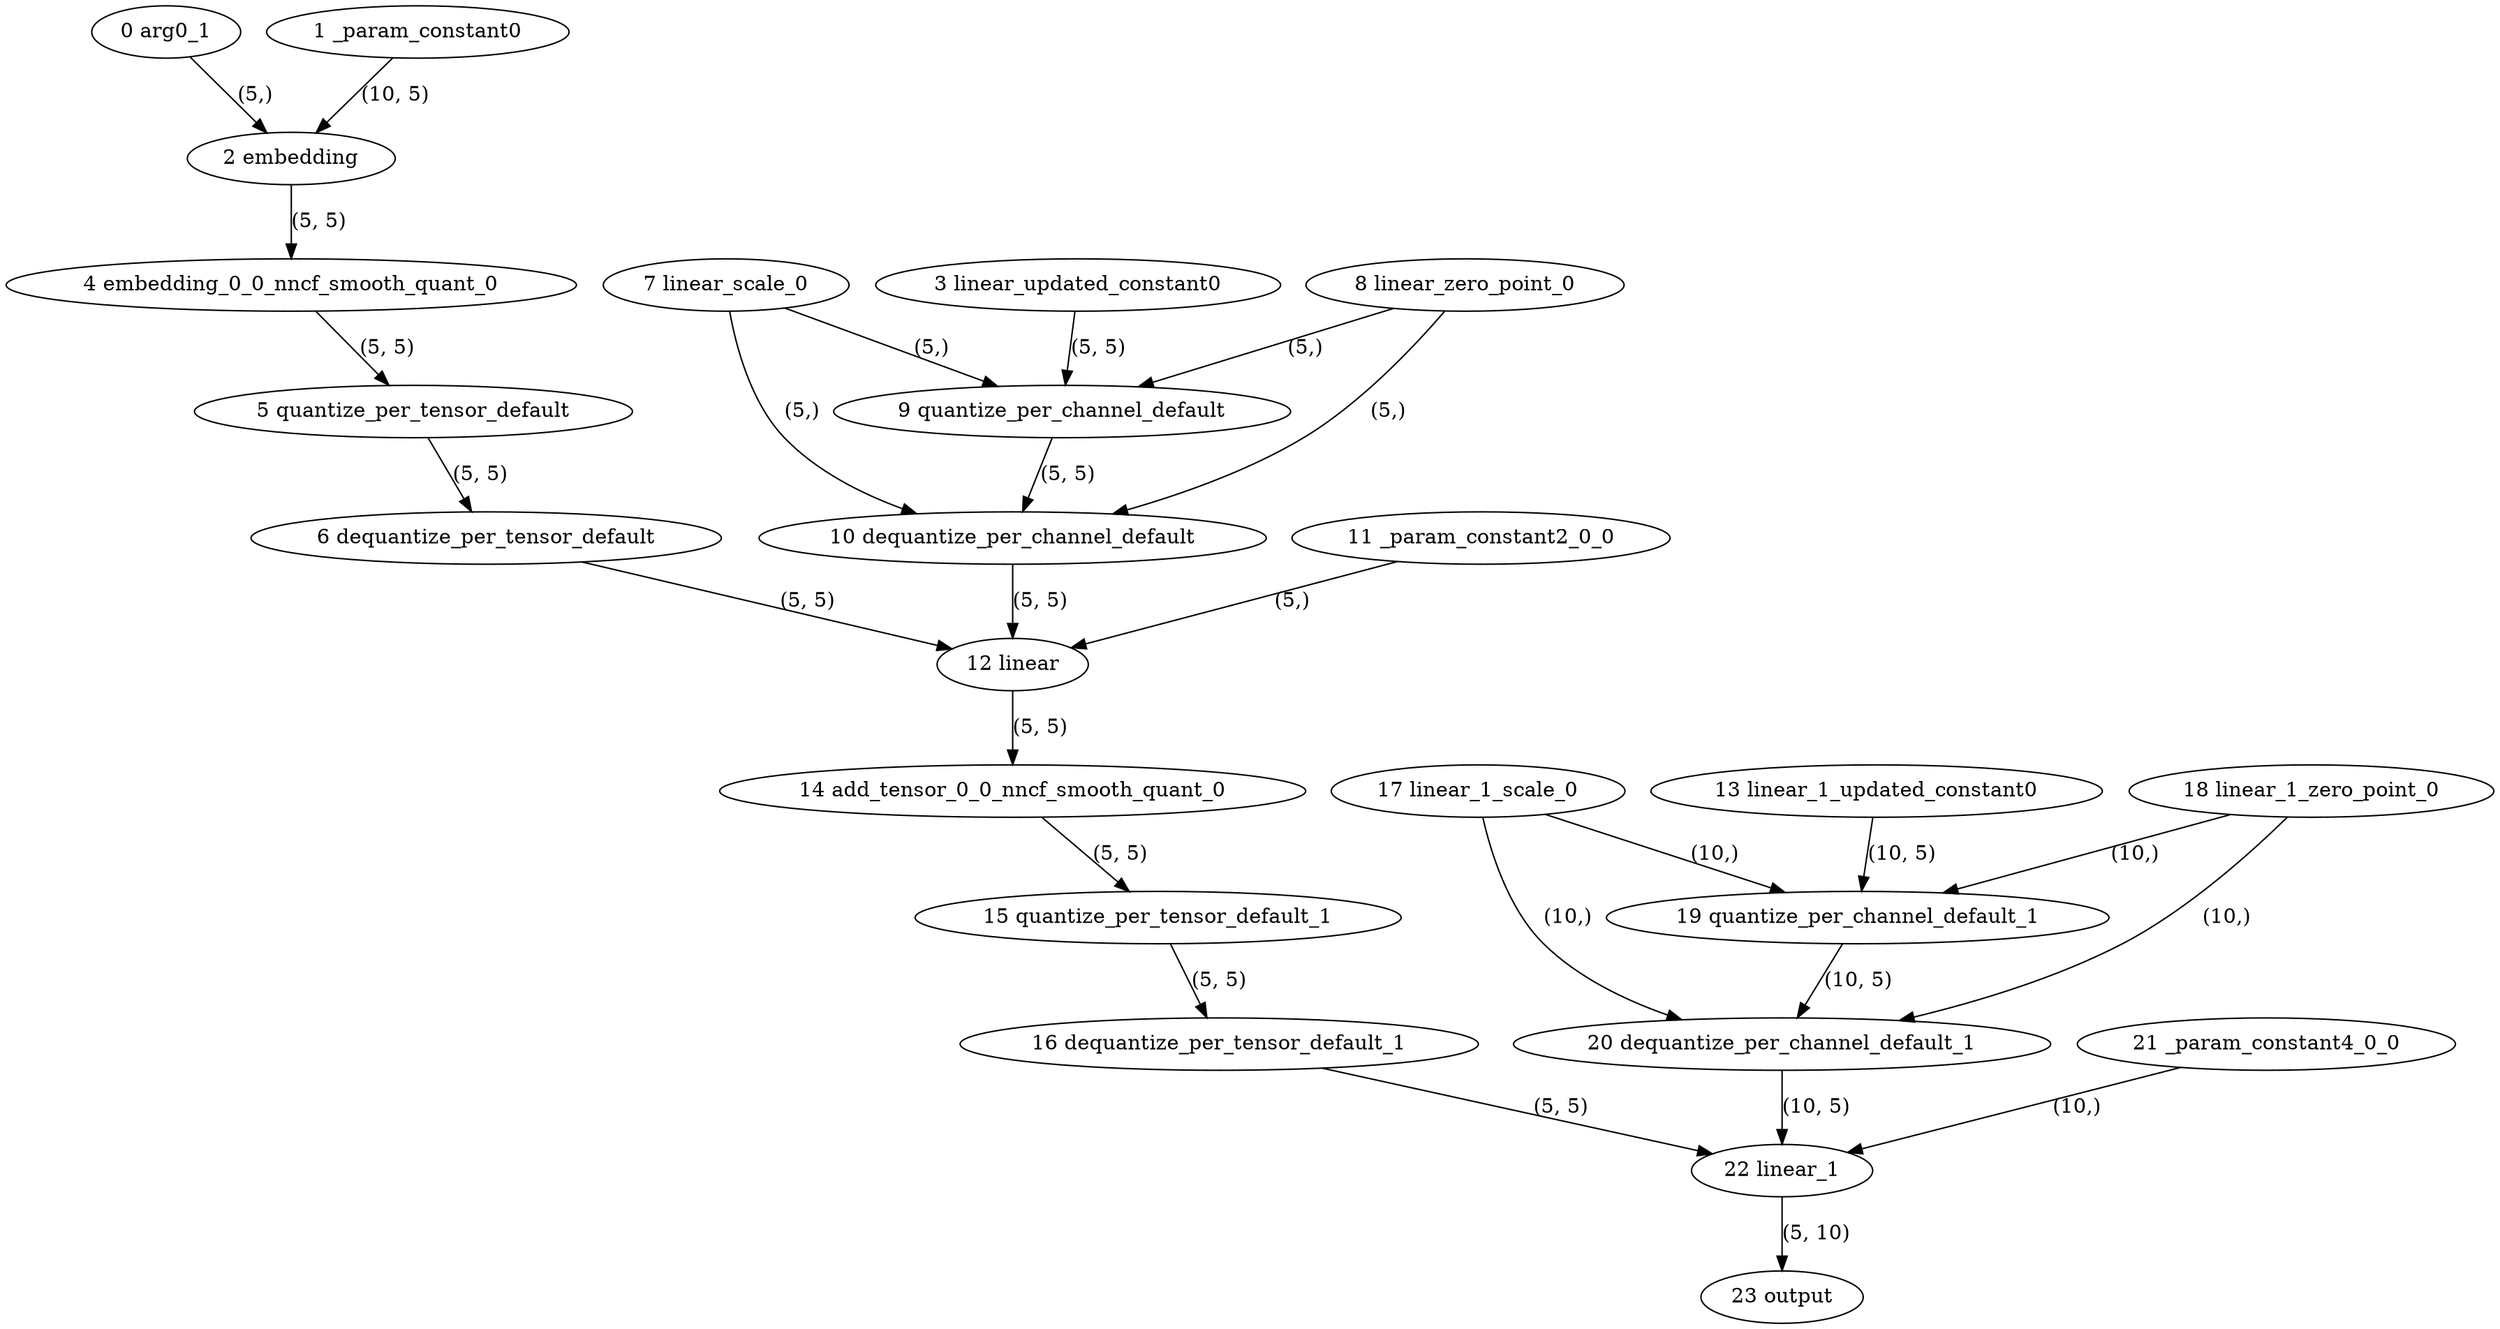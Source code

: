 strict digraph  {
"0 arg0_1" [id=0, type=input];
"1 _param_constant0" [id=1, type=get_attr];
"2 embedding" [id=2, type=embedding];
"3 linear_updated_constant0" [id=3, type=get_attr];
"4 embedding_0_0_nncf_smooth_quant_0" [id=4, type=call_module];
"5 quantize_per_tensor_default" [id=5, type=quantize_per_tensor];
"6 dequantize_per_tensor_default" [id=6, type=dequantize_per_tensor];
"7 linear_scale_0" [id=7, type=get_attr];
"8 linear_zero_point_0" [id=8, type=get_attr];
"9 quantize_per_channel_default" [id=9, type=quantize_per_channel];
"10 dequantize_per_channel_default" [id=10, type=dequantize_per_channel];
"11 _param_constant2_0_0" [id=11, type=get_attr];
"12 linear" [id=12, type=linear];
"13 linear_1_updated_constant0" [id=13, type=get_attr];
"14 add_tensor_0_0_nncf_smooth_quant_0" [id=14, type=call_module];
"15 quantize_per_tensor_default_1" [id=15, type=quantize_per_tensor];
"16 dequantize_per_tensor_default_1" [id=16, type=dequantize_per_tensor];
"17 linear_1_scale_0" [id=17, type=get_attr];
"18 linear_1_zero_point_0" [id=18, type=get_attr];
"19 quantize_per_channel_default_1" [id=19, type=quantize_per_channel];
"20 dequantize_per_channel_default_1" [id=20, type=dequantize_per_channel];
"21 _param_constant4_0_0" [id=21, type=get_attr];
"22 linear_1" [id=22, type=linear];
"23 output" [id=23, type=output];
"0 arg0_1" -> "2 embedding"  [label="(5,)", style=solid];
"1 _param_constant0" -> "2 embedding"  [label="(10, 5)", style=solid];
"2 embedding" -> "4 embedding_0_0_nncf_smooth_quant_0"  [label="(5, 5)", style=solid];
"3 linear_updated_constant0" -> "9 quantize_per_channel_default"  [label="(5, 5)", style=solid];
"4 embedding_0_0_nncf_smooth_quant_0" -> "5 quantize_per_tensor_default"  [label="(5, 5)", style=solid];
"5 quantize_per_tensor_default" -> "6 dequantize_per_tensor_default"  [label="(5, 5)", style=solid];
"6 dequantize_per_tensor_default" -> "12 linear"  [label="(5, 5)", style=solid];
"7 linear_scale_0" -> "9 quantize_per_channel_default"  [label="(5,)", style=solid];
"7 linear_scale_0" -> "10 dequantize_per_channel_default"  [label="(5,)", style=solid];
"8 linear_zero_point_0" -> "9 quantize_per_channel_default"  [label="(5,)", style=solid];
"8 linear_zero_point_0" -> "10 dequantize_per_channel_default"  [label="(5,)", style=solid];
"9 quantize_per_channel_default" -> "10 dequantize_per_channel_default"  [label="(5, 5)", style=solid];
"10 dequantize_per_channel_default" -> "12 linear"  [label="(5, 5)", style=solid];
"11 _param_constant2_0_0" -> "12 linear"  [label="(5,)", style=solid];
"12 linear" -> "14 add_tensor_0_0_nncf_smooth_quant_0"  [label="(5, 5)", style=solid];
"13 linear_1_updated_constant0" -> "19 quantize_per_channel_default_1"  [label="(10, 5)", style=solid];
"14 add_tensor_0_0_nncf_smooth_quant_0" -> "15 quantize_per_tensor_default_1"  [label="(5, 5)", style=solid];
"15 quantize_per_tensor_default_1" -> "16 dequantize_per_tensor_default_1"  [label="(5, 5)", style=solid];
"16 dequantize_per_tensor_default_1" -> "22 linear_1"  [label="(5, 5)", style=solid];
"17 linear_1_scale_0" -> "19 quantize_per_channel_default_1"  [label="(10,)", style=solid];
"17 linear_1_scale_0" -> "20 dequantize_per_channel_default_1"  [label="(10,)", style=solid];
"18 linear_1_zero_point_0" -> "19 quantize_per_channel_default_1"  [label="(10,)", style=solid];
"18 linear_1_zero_point_0" -> "20 dequantize_per_channel_default_1"  [label="(10,)", style=solid];
"19 quantize_per_channel_default_1" -> "20 dequantize_per_channel_default_1"  [label="(10, 5)", style=solid];
"20 dequantize_per_channel_default_1" -> "22 linear_1"  [label="(10, 5)", style=solid];
"21 _param_constant4_0_0" -> "22 linear_1"  [label="(10,)", style=solid];
"22 linear_1" -> "23 output"  [label="(5, 10)", style=solid];
}
